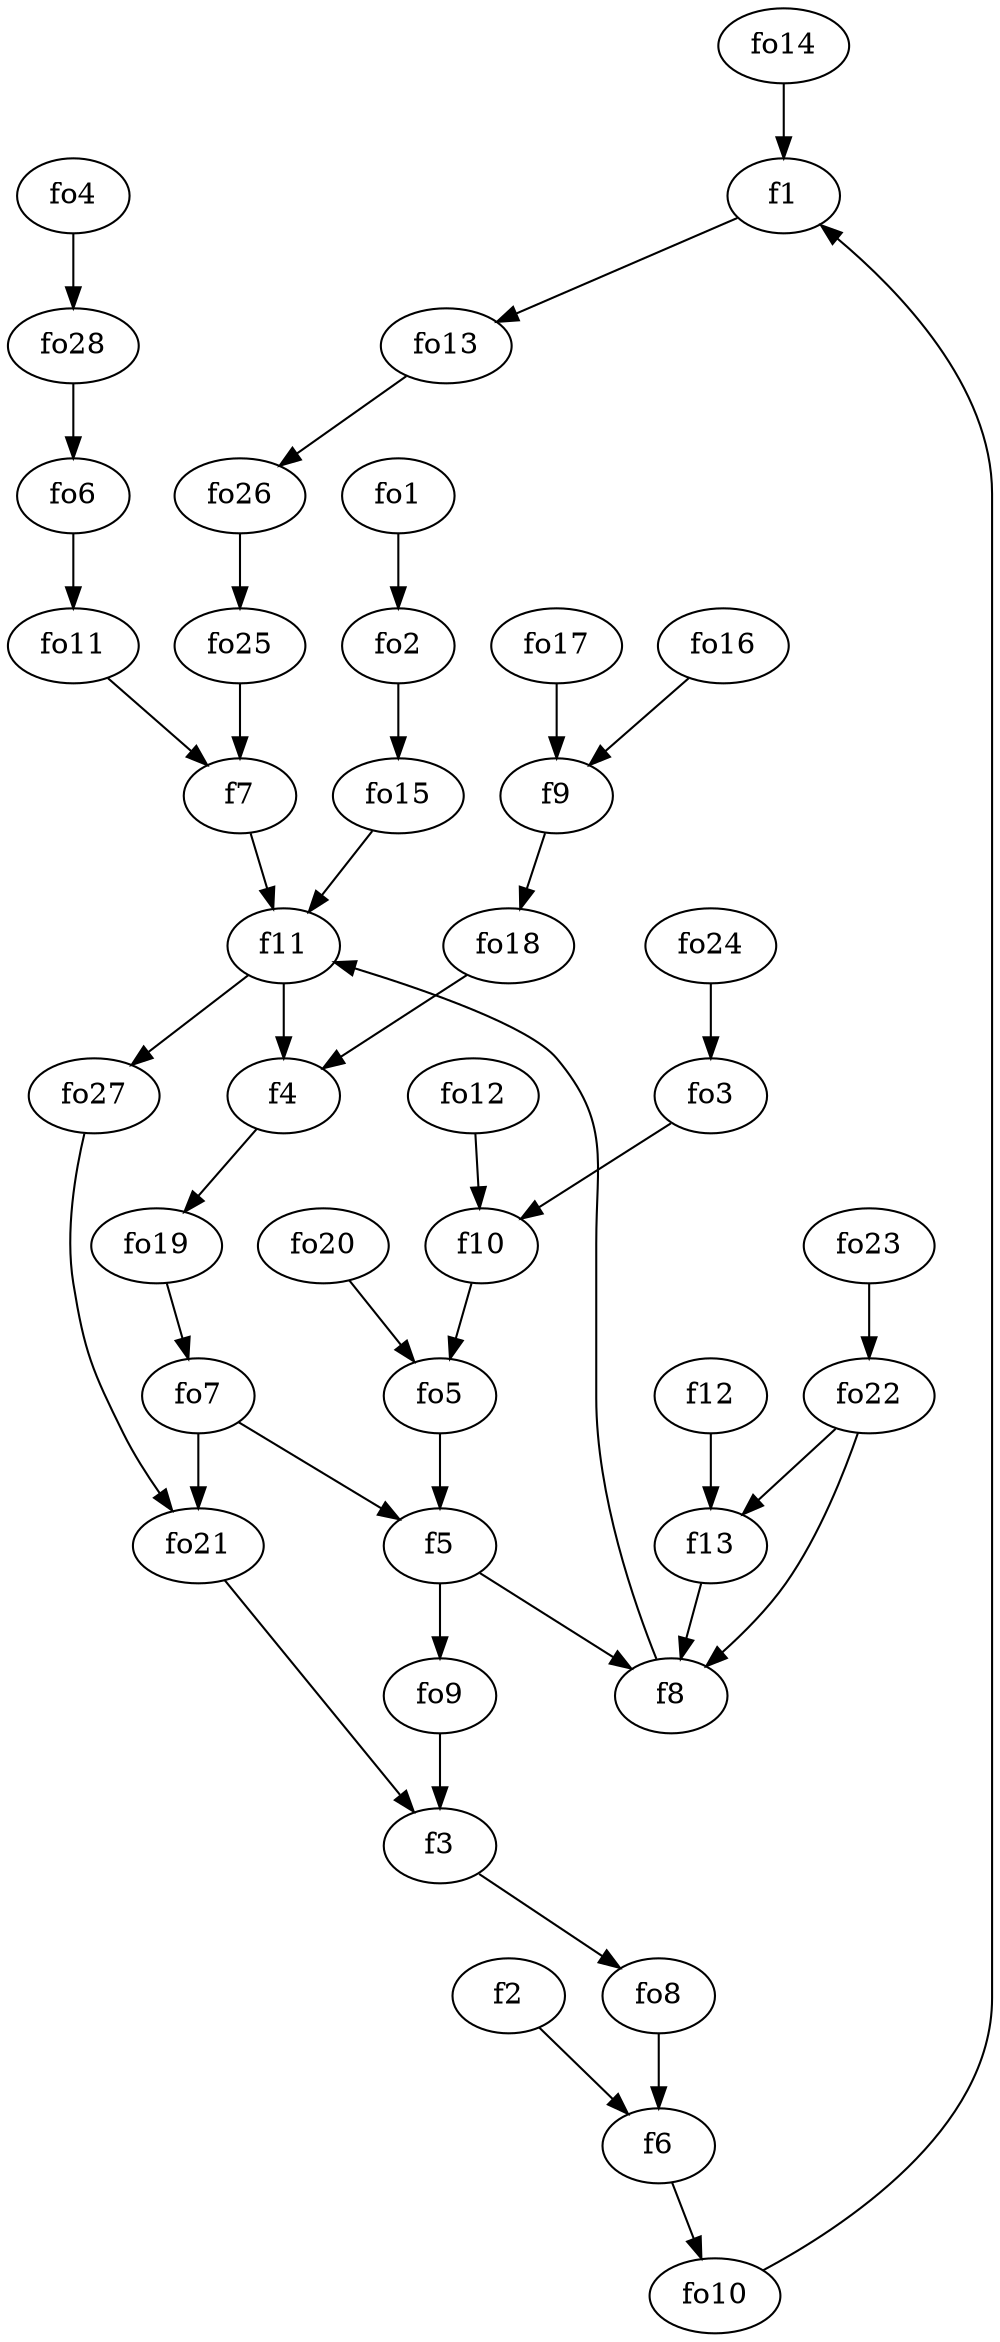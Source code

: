 strict digraph  {
f1;
f2;
f3;
f4;
f5;
f6;
f7;
f8;
f9;
f10;
f11;
f12;
f13;
fo1;
fo2;
fo3;
fo4;
fo5;
fo6;
fo7;
fo8;
fo9;
fo10;
fo11;
fo12;
fo13;
fo14;
fo15;
fo16;
fo17;
fo18;
fo19;
fo20;
fo21;
fo22;
fo23;
fo24;
fo25;
fo26;
fo27;
fo28;
f1 -> fo13  [weight=2];
f2 -> f6  [weight=2];
f3 -> fo8  [weight=2];
f4 -> fo19  [weight=2];
f5 -> f8  [weight=2];
f5 -> fo9  [weight=2];
f6 -> fo10  [weight=2];
f7 -> f11  [weight=2];
f8 -> f11  [weight=2];
f9 -> fo18  [weight=2];
f10 -> fo5  [weight=2];
f11 -> fo27  [weight=2];
f11 -> f4  [weight=2];
f12 -> f13  [weight=2];
f13 -> f8  [weight=2];
fo1 -> fo2  [weight=2];
fo2 -> fo15  [weight=2];
fo3 -> f10  [weight=2];
fo4 -> fo28  [weight=2];
fo5 -> f5  [weight=2];
fo6 -> fo11  [weight=2];
fo7 -> f5  [weight=2];
fo7 -> fo21  [weight=2];
fo8 -> f6  [weight=2];
fo9 -> f3  [weight=2];
fo10 -> f1  [weight=2];
fo11 -> f7  [weight=2];
fo12 -> f10  [weight=2];
fo13 -> fo26  [weight=2];
fo14 -> f1  [weight=2];
fo15 -> f11  [weight=2];
fo16 -> f9  [weight=2];
fo17 -> f9  [weight=2];
fo18 -> f4  [weight=2];
fo19 -> fo7  [weight=2];
fo20 -> fo5  [weight=2];
fo21 -> f3  [weight=2];
fo22 -> f8  [weight=2];
fo22 -> f13  [weight=2];
fo23 -> fo22  [weight=2];
fo24 -> fo3  [weight=2];
fo25 -> f7  [weight=2];
fo26 -> fo25  [weight=2];
fo27 -> fo21  [weight=2];
fo28 -> fo6  [weight=2];
}
